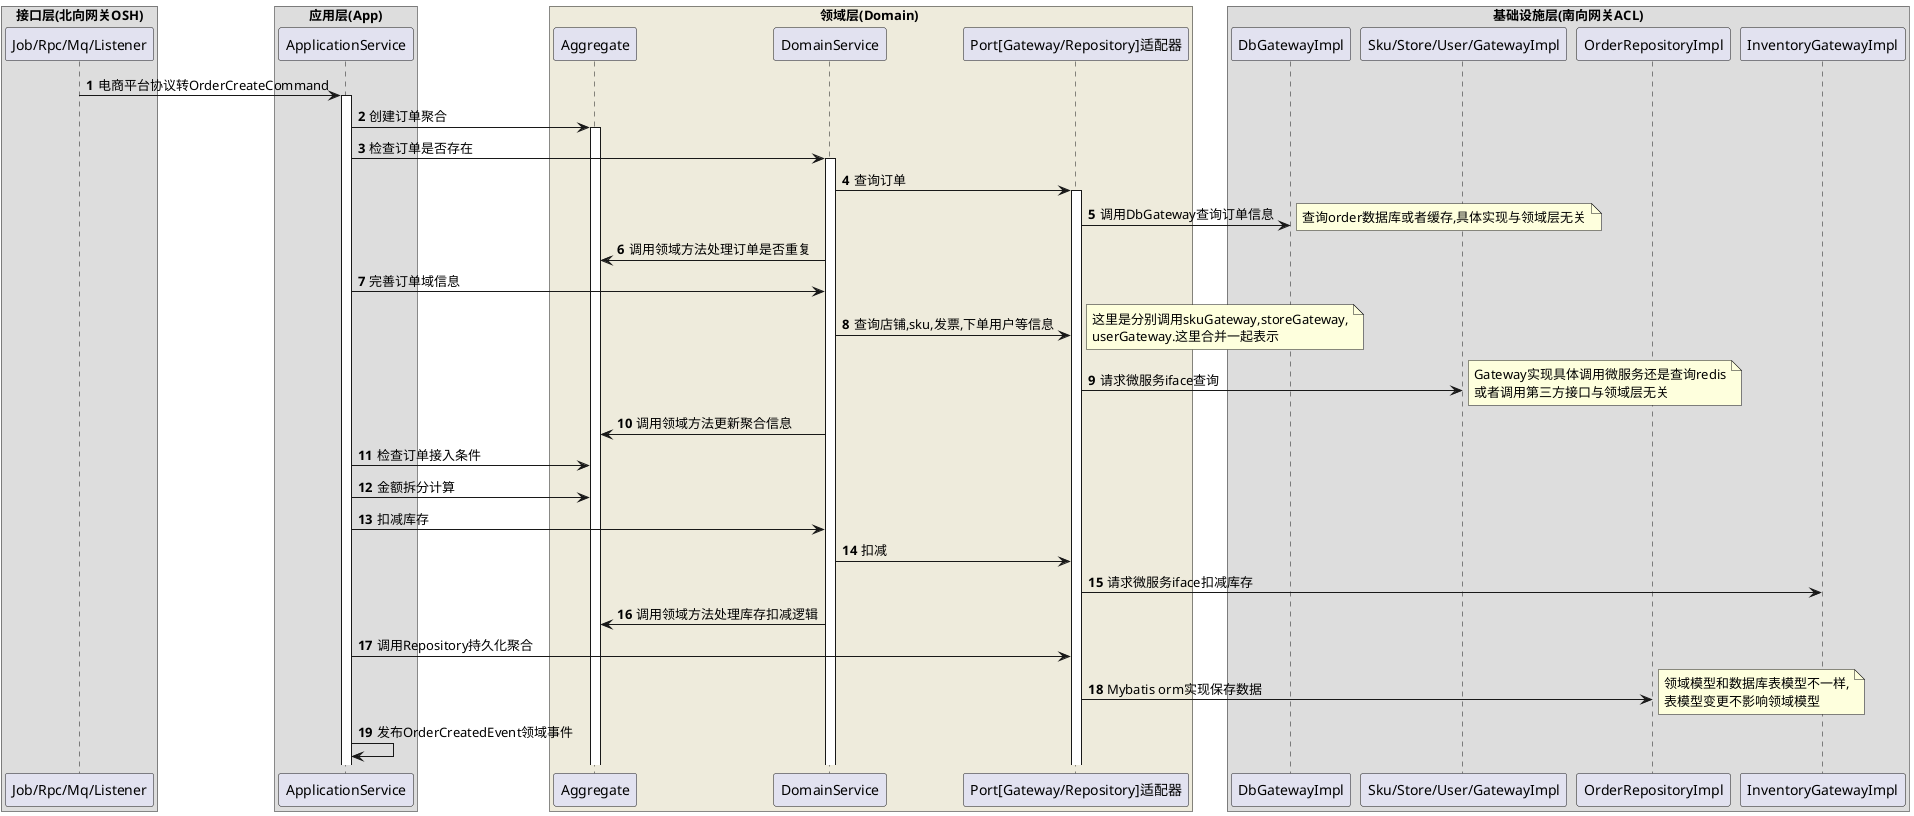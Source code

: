 @startuml
'https://plantuml.com/sequence-diagram
autonumber
participant "Port[Gateway/Repository]适配器" as Port

box 接口层(北向网关OSH)
participant "Job/Rpc/Mq/Listener"
end box
box 应用层(App)
participant ApplicationService
end box
box 领域层(Domain) #EEEBDC
participant Aggregate
participant DomainService
participant Port
end box
box 基础设施层(南向网关ACL)
participant DbGatewayImpl
participant "Sku/Store/User/GatewayImpl"
participant OrderRepositoryImpl
participant InventoryGatewayImpl
end box

"Job/Rpc/Mq/Listener" -> ApplicationService: 电商平台协议转OrderCreateCommand
activate ApplicationService
ApplicationService -> Aggregate:创建订单聚合
activate Aggregate
ApplicationService -> DomainService:检查订单是否存在
activate DomainService
DomainService ->  Port:查询订单
activate Port
Port -> DbGatewayImpl:调用DbGateway查询订单信息
note right
  查询order数据库或者缓存,具体实现与领域层无关
end note
DomainService -> Aggregate:调用领域方法处理订单是否重复
ApplicationService -> DomainService:完善订单域信息
DomainService ->  Port:查询店铺,sku,发票,下单用户等信息
note right
  这里是分别调用skuGateway,storeGateway,
  userGateway.这里合并一起表示
end note
Port -> "Sku/Store/User/GatewayImpl": 请求微服务iface查询
note right
  Gateway实现具体调用微服务还是查询redis
  或者调用第三方接口与领域层无关
end note
DomainService -> Aggregate:调用领域方法更新聚合信息
ApplicationService -> Aggregate:检查订单接入条件
ApplicationService -> Aggregate:金额拆分计算
ApplicationService -> DomainService:扣减库存
DomainService ->  Port:扣减
Port -> InventoryGatewayImpl: 请求微服务iface扣减库存
DomainService -> Aggregate:调用领域方法处理库存扣减逻辑
ApplicationService -> Port:调用Repository持久化聚合
Port ->OrderRepositoryImpl: Mybatis orm实现保存数据
note right
  领域模型和数据库表模型不一样,
  表模型变更不影响领域模型
end note
ApplicationService ->ApplicationService:发布OrderCreatedEvent领域事件
@enduml